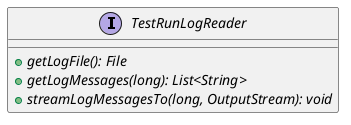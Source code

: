@startuml

    interface TestRunLogReader [[TestRunLogReader.html]] {
        {abstract} +getLogFile(): File
        {abstract} +getLogMessages(long): List<String>
        {abstract} +streamLogMessagesTo(long, OutputStream): void
    }

@enduml
